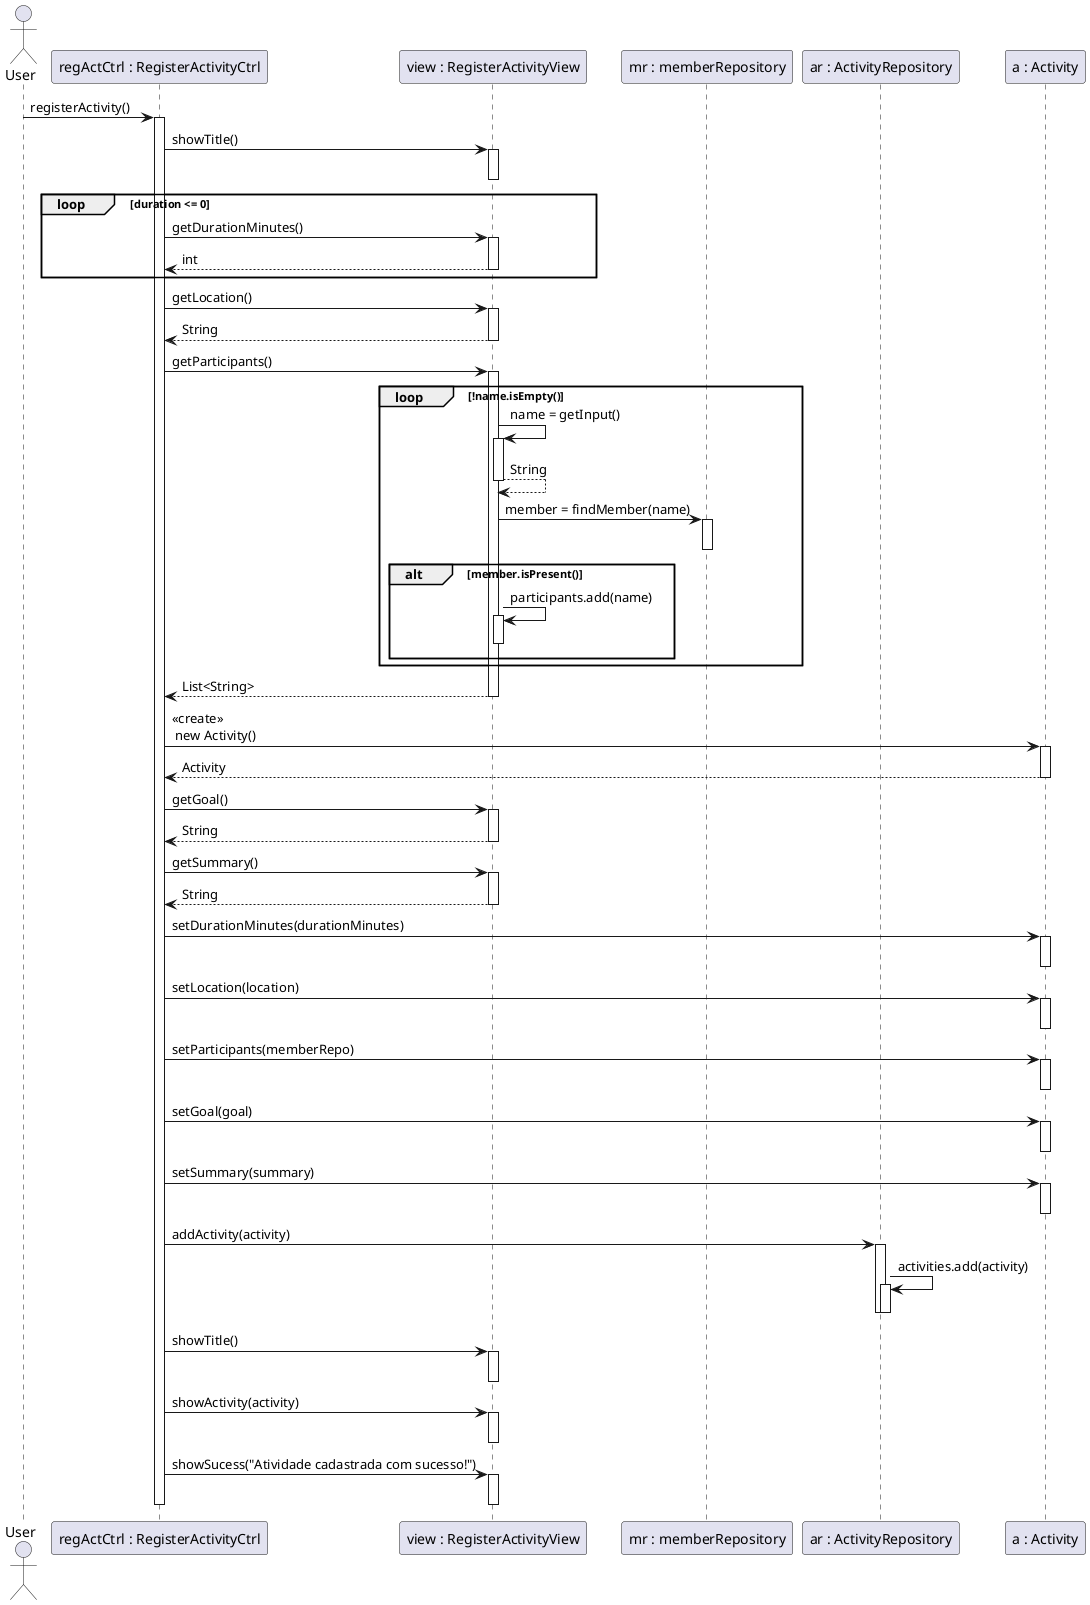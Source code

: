 @startuml

actor User
participant "regActCtrl : RegisterActivityCtrl" as RegisterActivityCtrl
participant "view : RegisterActivityView" as RegisterActivityView
participant "mr : memberRepository" as memberRepository
participant "ar : ActivityRepository" as ActivityRepository
participant "a : Activity" as Activity

User -> RegisterActivityCtrl: registerActivity()
activate RegisterActivityCtrl

RegisterActivityCtrl -> RegisterActivityView: showTitle()
activate RegisterActivityView
deactivate RegisterActivityView


loop duration <= 0
  RegisterActivityCtrl -> RegisterActivityView: getDurationMinutes()
  activate RegisterActivityView
  RegisterActivityView --> RegisterActivityCtrl: int
  deactivate RegisterActivityView
end

RegisterActivityCtrl -> RegisterActivityView: getLocation()
activate RegisterActivityView
RegisterActivityView --> RegisterActivityCtrl: String
deactivate RegisterActivityView

RegisterActivityCtrl -> RegisterActivityView: getParticipants()
activate RegisterActivityView
loop !name.isEmpty()
	RegisterActivityView -> RegisterActivityView: name = getInput()
  activate RegisterActivityView
  RegisterActivityView --> RegisterActivityView: String
  deactivate RegisterActivityView

	RegisterActivityView -> memberRepository: member = findMember(name)
	activate memberRepository
	deactivate memberRepository
	alt member.isPresent()
		RegisterActivityView -> RegisterActivityView:participants.add(name)
		activate RegisterActivityView
		deactivate RegisterActivityView
	end
end
RegisterActivityView --> RegisterActivityCtrl: List<String>
deactivate RegisterActivityView

RegisterActivityCtrl -> Activity: <<create>> \n new Activity()
activate Activity
Activity --> RegisterActivityCtrl: Activity
deactivate Activity

RegisterActivityCtrl -> RegisterActivityView: getGoal()
activate RegisterActivityView
RegisterActivityView --> RegisterActivityCtrl: String
deactivate RegisterActivityView

RegisterActivityCtrl -> RegisterActivityView: getSummary()
activate RegisterActivityView
RegisterActivityView --> RegisterActivityCtrl: String
deactivate RegisterActivityView

RegisterActivityCtrl -> Activity: setDurationMinutes(durationMinutes)
activate Activity
deactivate Activity

RegisterActivityCtrl -> Activity: setLocation(location)
activate Activity
deactivate Activity

RegisterActivityCtrl -> Activity: setParticipants(memberRepo)
activate Activity
deactivate Activity

RegisterActivityCtrl -> Activity: setGoal(goal)
activate Activity
deactivate Activity

RegisterActivityCtrl -> Activity: setSummary(summary)
activate Activity
deactivate Activity

RegisterActivityCtrl -> ActivityRepository: addActivity(activity)
activate ActivityRepository
ActivityRepository -> ActivityRepository: activities.add(activity)
activate ActivityRepository
deactivate ActivityRepository
deactivate ActivityRepository

RegisterActivityCtrl -> RegisterActivityView: showTitle()
activate RegisterActivityView
deactivate RegisterActivityView

RegisterActivityCtrl -> RegisterActivityView: showActivity(activity)
activate RegisterActivityView
deactivate RegisterActivityView

RegisterActivityCtrl -> RegisterActivityView: showSucess("Atividade cadastrada com sucesso!")
activate RegisterActivityView
deactivate RegisterActivityView

deactivate RegisterActivityCtrl

@enduml
